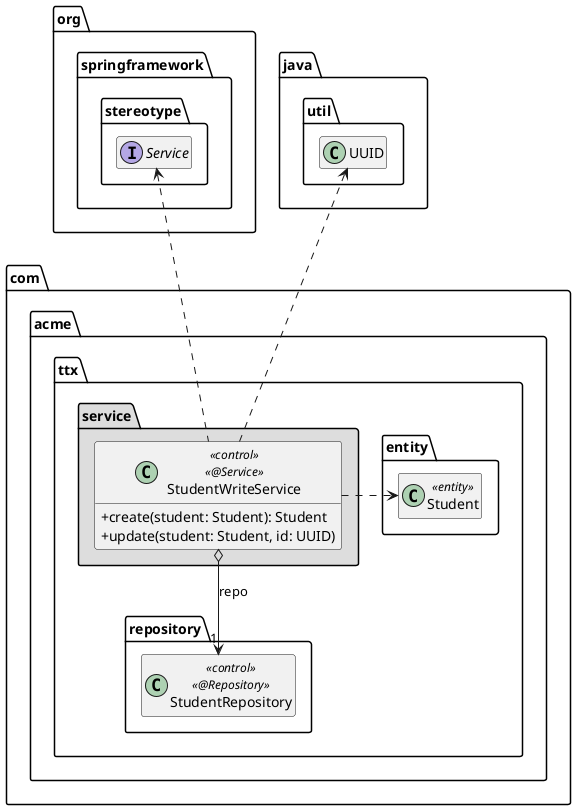 @startuml StudentWriteService

skinparam classAttributeIconSize 0

package org.springframework.stereotype {
    interface Service
}

package java.util {
    class UUID
}

package com.acme.ttx {
    package entity {
        class Student << entity >>
    }

    package repository {
        class StudentRepository << control >> << @Repository >>
    }

    package service #DDDDDD {
        class StudentWriteService << control >> << @Service >> {
            + create(student: Student): Student
            + update(student: Student, id: UUID)
        }

        StudentWriteService o--> "1" StudentRepository : repo
        StudentWriteService .right.> Student
        StudentWriteService .up.> Service
        StudentWriteService .up.> UUID
    }
}

hide empty members
@enduml
